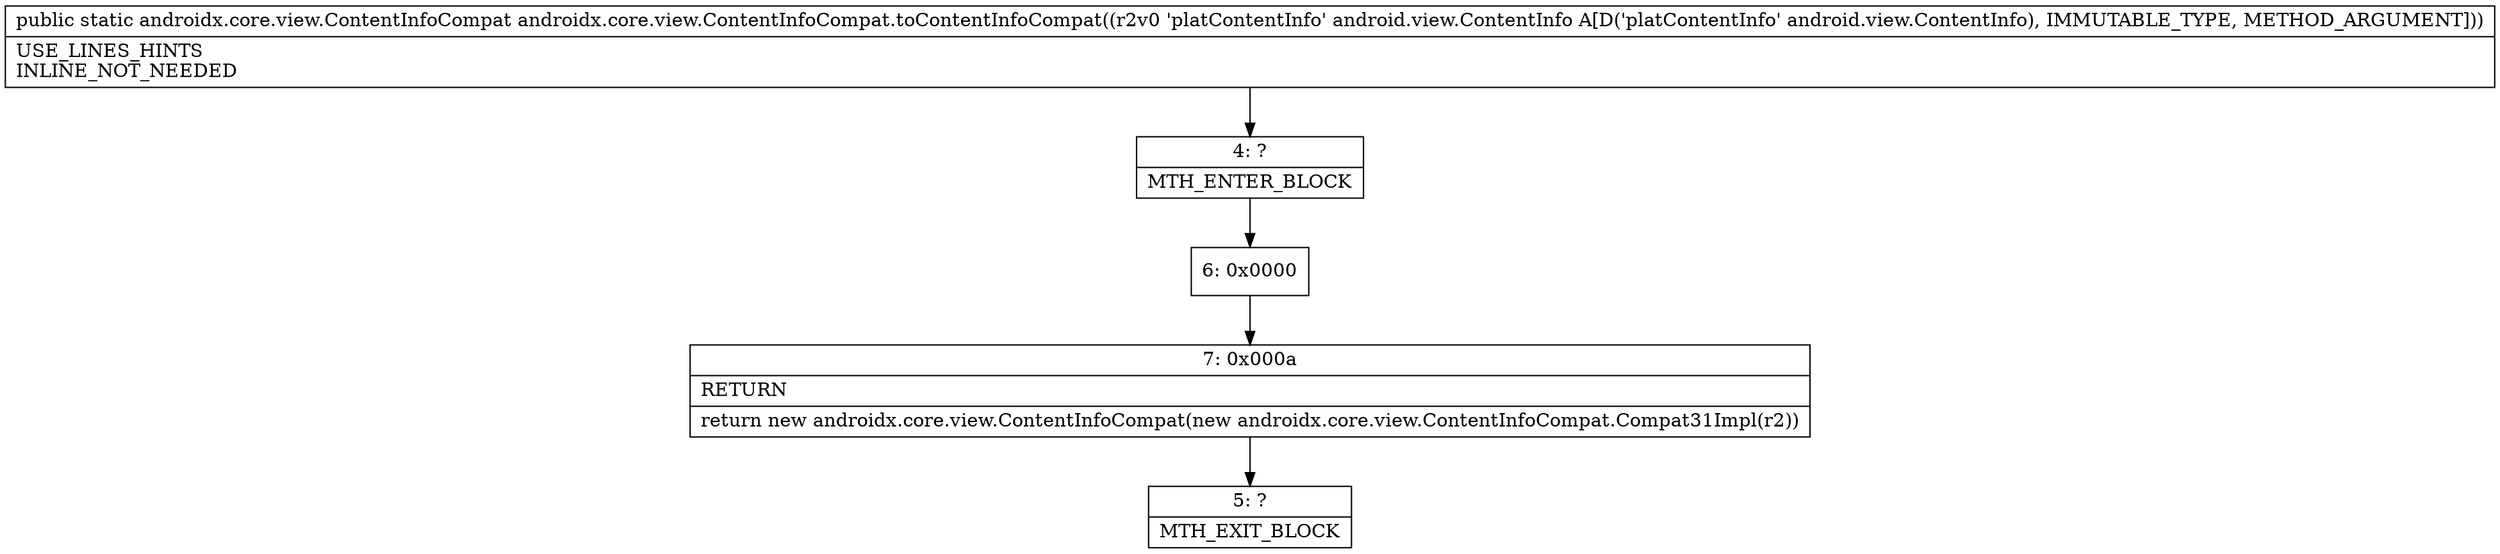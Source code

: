 digraph "CFG forandroidx.core.view.ContentInfoCompat.toContentInfoCompat(Landroid\/view\/ContentInfo;)Landroidx\/core\/view\/ContentInfoCompat;" {
Node_4 [shape=record,label="{4\:\ ?|MTH_ENTER_BLOCK\l}"];
Node_6 [shape=record,label="{6\:\ 0x0000}"];
Node_7 [shape=record,label="{7\:\ 0x000a|RETURN\l|return new androidx.core.view.ContentInfoCompat(new androidx.core.view.ContentInfoCompat.Compat31Impl(r2))\l}"];
Node_5 [shape=record,label="{5\:\ ?|MTH_EXIT_BLOCK\l}"];
MethodNode[shape=record,label="{public static androidx.core.view.ContentInfoCompat androidx.core.view.ContentInfoCompat.toContentInfoCompat((r2v0 'platContentInfo' android.view.ContentInfo A[D('platContentInfo' android.view.ContentInfo), IMMUTABLE_TYPE, METHOD_ARGUMENT]))  | USE_LINES_HINTS\lINLINE_NOT_NEEDED\l}"];
MethodNode -> Node_4;Node_4 -> Node_6;
Node_6 -> Node_7;
Node_7 -> Node_5;
}

